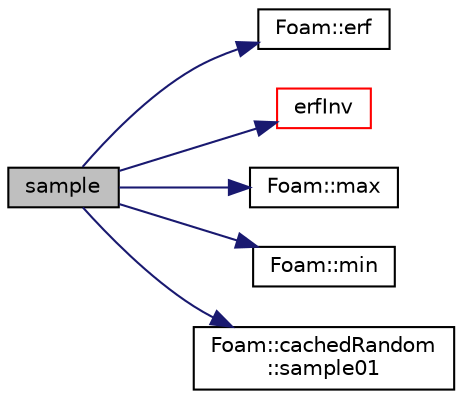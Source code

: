 digraph "sample"
{
  bgcolor="transparent";
  edge [fontname="Helvetica",fontsize="10",labelfontname="Helvetica",labelfontsize="10"];
  node [fontname="Helvetica",fontsize="10",shape=record];
  rankdir="LR";
  Node116 [label="sample",height=0.2,width=0.4,color="black", fillcolor="grey75", style="filled", fontcolor="black"];
  Node116 -> Node117 [color="midnightblue",fontsize="10",style="solid",fontname="Helvetica"];
  Node117 [label="Foam::erf",height=0.2,width=0.4,color="black",URL="$a21851.html#a4ca8212bed8b44f128676f95c4d62bf3"];
  Node116 -> Node118 [color="midnightblue",fontsize="10",style="solid",fontname="Helvetica"];
  Node118 [label="erfInv",height=0.2,width=0.4,color="red",URL="$a24785.html#a31ffd6a096a2003dff272251dc6fd926"];
  Node116 -> Node126 [color="midnightblue",fontsize="10",style="solid",fontname="Helvetica"];
  Node126 [label="Foam::max",height=0.2,width=0.4,color="black",URL="$a21851.html#ac993e906cf2774ae77e666bc24e81733"];
  Node116 -> Node127 [color="midnightblue",fontsize="10",style="solid",fontname="Helvetica"];
  Node127 [label="Foam::min",height=0.2,width=0.4,color="black",URL="$a21851.html#a253e112ad2d56d96230ff39ea7f442dc"];
  Node116 -> Node128 [color="midnightblue",fontsize="10",style="solid",fontname="Helvetica"];
  Node128 [label="Foam::cachedRandom\l::sample01",height=0.2,width=0.4,color="black",URL="$a29341.html#a69e8ec3910ef84b36df7af5b8e692c0a",tooltip="Return a sample whose components lie in the range 0-1. "];
}
